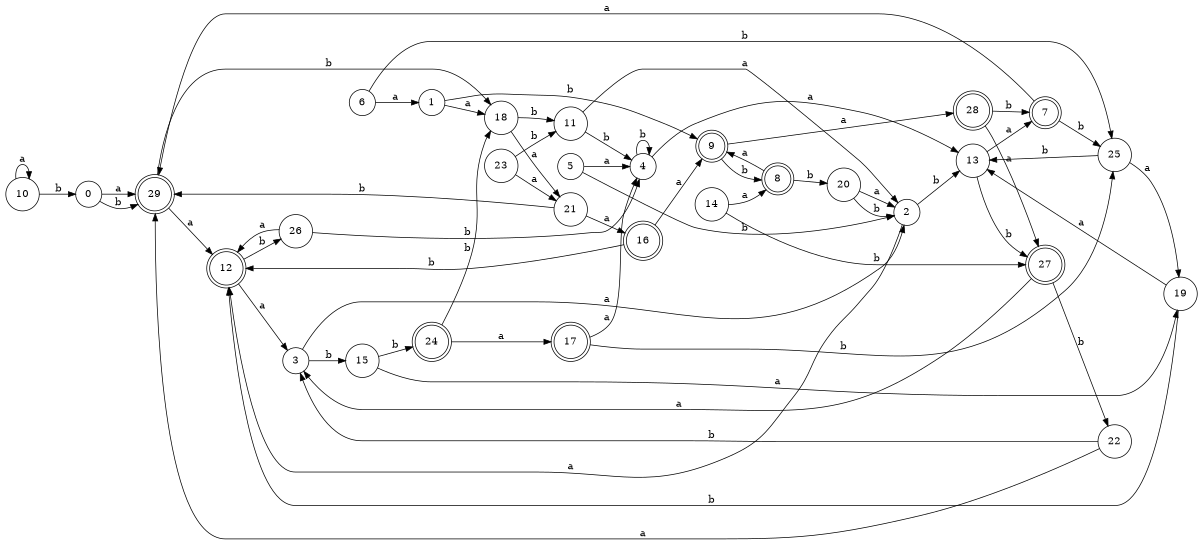 digraph n24_10 {
__start0 [label="" shape="none"];

rankdir=LR;
size="8,5";

s0 [style="filled", color="black", fillcolor="white" shape="circle", label="0"];
s1 [style="filled", color="black", fillcolor="white" shape="circle", label="1"];
s2 [style="filled", color="black", fillcolor="white" shape="circle", label="2"];
s3 [style="filled", color="black", fillcolor="white" shape="circle", label="3"];
s4 [style="filled", color="black", fillcolor="white" shape="circle", label="4"];
s5 [style="filled", color="black", fillcolor="white" shape="circle", label="5"];
s6 [style="filled", color="black", fillcolor="white" shape="circle", label="6"];
s7 [style="rounded,filled", color="black", fillcolor="white" shape="doublecircle", label="7"];
s8 [style="rounded,filled", color="black", fillcolor="white" shape="doublecircle", label="8"];
s9 [style="rounded,filled", color="black", fillcolor="white" shape="doublecircle", label="9"];
s10 [style="filled", color="black", fillcolor="white" shape="circle", label="10"];
s11 [style="filled", color="black", fillcolor="white" shape="circle", label="11"];
s12 [style="rounded,filled", color="black", fillcolor="white" shape="doublecircle", label="12"];
s13 [style="filled", color="black", fillcolor="white" shape="circle", label="13"];
s14 [style="filled", color="black", fillcolor="white" shape="circle", label="14"];
s15 [style="filled", color="black", fillcolor="white" shape="circle", label="15"];
s16 [style="rounded,filled", color="black", fillcolor="white" shape="doublecircle", label="16"];
s17 [style="rounded,filled", color="black", fillcolor="white" shape="doublecircle", label="17"];
s18 [style="filled", color="black", fillcolor="white" shape="circle", label="18"];
s19 [style="filled", color="black", fillcolor="white" shape="circle", label="19"];
s20 [style="filled", color="black", fillcolor="white" shape="circle", label="20"];
s21 [style="filled", color="black", fillcolor="white" shape="circle", label="21"];
s22 [style="filled", color="black", fillcolor="white" shape="circle", label="22"];
s23 [style="filled", color="black", fillcolor="white" shape="circle", label="23"];
s24 [style="rounded,filled", color="black", fillcolor="white" shape="doublecircle", label="24"];
s25 [style="filled", color="black", fillcolor="white" shape="circle", label="25"];
s26 [style="filled", color="black", fillcolor="white" shape="circle", label="26"];
s27 [style="rounded,filled", color="black", fillcolor="white" shape="doublecircle", label="27"];
s28 [style="rounded,filled", color="black", fillcolor="white" shape="doublecircle", label="28"];
s29 [style="rounded,filled", color="black", fillcolor="white" shape="doublecircle", label="29"];
s0 -> s29 [label="a"];
s0 -> s29 [label="b"];
s1 -> s18 [label="a"];
s1 -> s9 [label="b"];
s2 -> s12 [label="a"];
s2 -> s13 [label="b"];
s3 -> s2 [label="a"];
s3 -> s15 [label="b"];
s4 -> s13 [label="a"];
s4 -> s4 [label="b"];
s5 -> s4 [label="a"];
s5 -> s2 [label="b"];
s6 -> s1 [label="a"];
s6 -> s25 [label="b"];
s7 -> s29 [label="a"];
s7 -> s25 [label="b"];
s8 -> s9 [label="a"];
s8 -> s20 [label="b"];
s9 -> s28 [label="a"];
s9 -> s8 [label="b"];
s10 -> s10 [label="a"];
s10 -> s0 [label="b"];
s11 -> s2 [label="a"];
s11 -> s4 [label="b"];
s12 -> s3 [label="a"];
s12 -> s26 [label="b"];
s13 -> s7 [label="a"];
s13 -> s27 [label="b"];
s14 -> s8 [label="a"];
s14 -> s27 [label="b"];
s15 -> s19 [label="a"];
s15 -> s24 [label="b"];
s16 -> s9 [label="a"];
s16 -> s12 [label="b"];
s17 -> s4 [label="a"];
s17 -> s25 [label="b"];
s18 -> s21 [label="a"];
s18 -> s11 [label="b"];
s19 -> s13 [label="a"];
s19 -> s12 [label="b"];
s20 -> s2 [label="a"];
s20 -> s2 [label="b"];
s21 -> s16 [label="a"];
s21 -> s29 [label="b"];
s22 -> s29 [label="a"];
s22 -> s3 [label="b"];
s23 -> s21 [label="a"];
s23 -> s11 [label="b"];
s24 -> s17 [label="a"];
s24 -> s18 [label="b"];
s25 -> s19 [label="a"];
s25 -> s13 [label="b"];
s26 -> s12 [label="a"];
s26 -> s4 [label="b"];
s27 -> s3 [label="a"];
s27 -> s22 [label="b"];
s28 -> s27 [label="a"];
s28 -> s7 [label="b"];
s29 -> s12 [label="a"];
s29 -> s18 [label="b"];

}